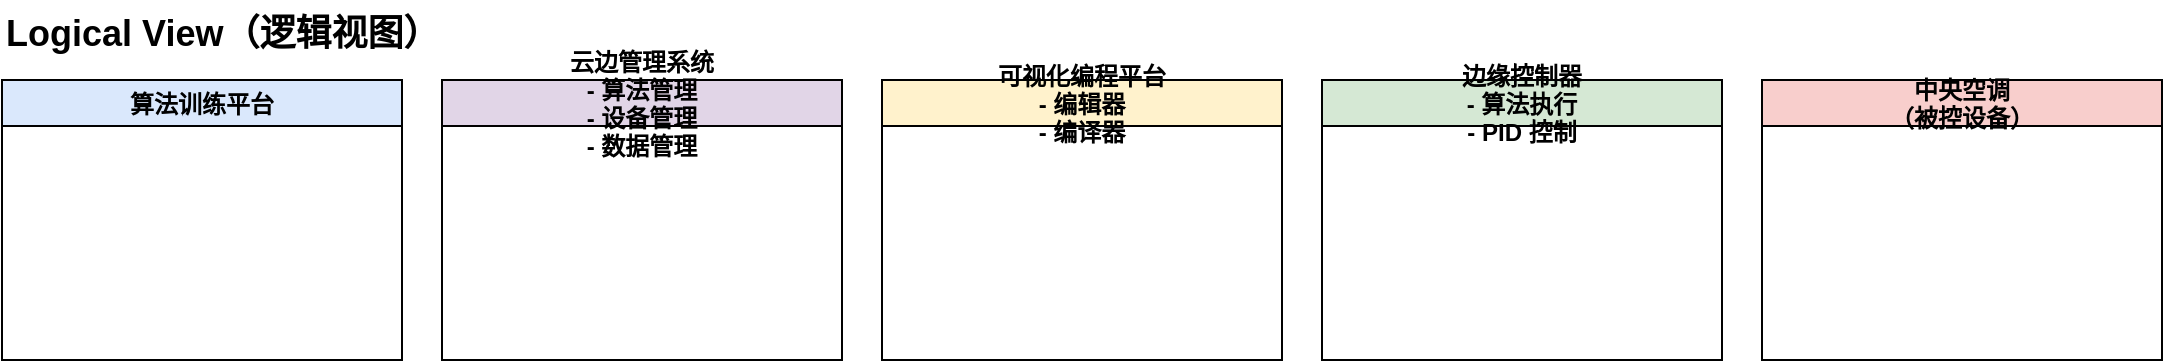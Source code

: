 <mxfile version="27.0.1">
  <diagram name="4+1 Architecture - Algorithm Control System" id="xXr_PGFwqbxWnIFbSs2_">
    <mxGraphModel dx="1418" dy="794" grid="1" gridSize="10" guides="1" tooltips="1" connect="1" arrows="1" fold="1" page="1" pageScale="1" pageWidth="827" pageHeight="1169" math="0" shadow="0">
      <root>
        <mxCell id="0" />
        <mxCell id="_tUC9OMfFhQJSuKilUQU-2" value="Logical View" style="layer" parent="0" />
        <mxCell id="_tUC9OMfFhQJSuKilUQU-3" value="Logical View（逻辑视图）" style="text;html=1;fontSize=18;fontStyle=1;" parent="_tUC9OMfFhQJSuKilUQU-2" vertex="1">
          <mxGeometry x="20" y="20" width="300" height="30" as="geometry" />
        </mxCell>
        <mxCell id="_tUC9OMfFhQJSuKilUQU-4" value="算法训练平台" style="swimlane;fillColor=#dae8fc;" parent="_tUC9OMfFhQJSuKilUQU-2" vertex="1">
          <mxGeometry x="20" y="60" width="200" height="140" as="geometry" />
        </mxCell>
        <mxCell id="_tUC9OMfFhQJSuKilUQU-5" value="云边管理系统&#xa;- 算法管理&#xa;- 设备管理&#xa;- 数据管理" style="swimlane;fillColor=#e1d5e7;" parent="_tUC9OMfFhQJSuKilUQU-2" vertex="1">
          <mxGeometry x="240" y="60" width="200" height="140" as="geometry" />
        </mxCell>
        <mxCell id="_tUC9OMfFhQJSuKilUQU-6" value="可视化编程平台&#xa;- 编辑器&#xa;- 编译器" style="swimlane;fillColor=#fff2cc;" parent="_tUC9OMfFhQJSuKilUQU-2" vertex="1">
          <mxGeometry x="460" y="60" width="200" height="140" as="geometry" />
        </mxCell>
        <mxCell id="_tUC9OMfFhQJSuKilUQU-7" value="边缘控制器&#xa;- 算法执行&#xa;- PID 控制" style="swimlane;fillColor=#d5e8d4;" parent="_tUC9OMfFhQJSuKilUQU-2" vertex="1">
          <mxGeometry x="680" y="60" width="200" height="140" as="geometry" />
        </mxCell>
        <mxCell id="_tUC9OMfFhQJSuKilUQU-8" value="中央空调&#xa;（被控设备）" style="swimlane;fillColor=#f8cecc;" parent="_tUC9OMfFhQJSuKilUQU-2" vertex="1">
          <mxGeometry x="900" y="60" width="200" height="140" as="geometry" />
        </mxCell>
        <mxCell id="_tUC9OMfFhQJSuKilUQU-9" value="Development View" style="layer" parent="0" visible="0" />
        <mxCell id="_tUC9OMfFhQJSuKilUQU-10" value="Development View（开发视图）" style="text;html=1;fontSize=18;fontStyle=1;" parent="_tUC9OMfFhQJSuKilUQU-9" vertex="1">
          <mxGeometry x="20" y="20" width="300" height="30" as="geometry" />
        </mxCell>
        <mxCell id="_tUC9OMfFhQJSuKilUQU-11" value="算法训练服务（TrainerService）" style="rounded=1;whiteSpace=wrap;html=1;fillColor=#dae8fc;" parent="_tUC9OMfFhQJSuKilUQU-9" vertex="1">
          <mxGeometry x="20" y="60" width="200" height="80" as="geometry" />
        </mxCell>
        <mxCell id="_tUC9OMfFhQJSuKilUQU-12" value="算法管理服务（AlgoManager）" style="rounded=1;whiteSpace=wrap;html=1;fillColor=#e1d5e7;" parent="_tUC9OMfFhQJSuKilUQU-9" vertex="1">
          <mxGeometry x="240" y="60" width="200" height="80" as="geometry" />
        </mxCell>
        <mxCell id="_tUC9OMfFhQJSuKilUQU-13" value="设备管理服务（DeviceManager）" style="rounded=1;whiteSpace=wrap;html=1;fillColor=#e1d5e7;" parent="_tUC9OMfFhQJSuKilUQU-9" vertex="1">
          <mxGeometry x="240" y="160" width="200" height="80" as="geometry" />
        </mxCell>
        <mxCell id="_tUC9OMfFhQJSuKilUQU-14" value="编程 IDE 服务（IDEEngine）" style="rounded=1;whiteSpace=wrap;html=1;fillColor=#fff2cc;" parent="_tUC9OMfFhQJSuKilUQU-9" vertex="1">
          <mxGeometry x="460" y="60" width="200" height="80" as="geometry" />
        </mxCell>
        <mxCell id="_tUC9OMfFhQJSuKilUQU-15" value="边缘执行服务（EdgeRuntime）" style="rounded=1;whiteSpace=wrap;html=1;fillColor=#d5e8d4;" parent="_tUC9OMfFhQJSuKilUQU-9" vertex="1">
          <mxGeometry x="680" y="60" width="200" height="80" as="geometry" />
        </mxCell>
        <mxCell id="_tUC9OMfFhQJSuKilUQU-16" value="PID 控制模块（PIDController）" style="rounded=1;whiteSpace=wrap;html=1;fillColor=#d5e8d4;" parent="_tUC9OMfFhQJSuKilUQU-9" vertex="1">
          <mxGeometry x="680" y="160" width="200" height="80" as="geometry" />
        </mxCell>
        <mxCell id="_tUC9OMfFhQJSuKilUQU-17" value="Process View" style="layer" parent="0" visible="0" />
        <mxCell id="_tUC9OMfFhQJSuKilUQU-18" value="Process View（流程视图）" style="text;html=1;fontSize=18;fontStyle=1;" parent="_tUC9OMfFhQJSuKilUQU-17" vertex="1">
          <mxGeometry x="20" y="20" width="300" height="30" as="geometry" />
        </mxCell>
        <mxCell id="_tUC9OMfFhQJSuKilUQU-19" value="模型训练完成" style="ellipse;whiteSpace=wrap;html=1;fillColor=#dae8fc;" parent="_tUC9OMfFhQJSuKilUQU-17" vertex="1">
          <mxGeometry x="20" y="80" width="140" height="60" as="geometry" />
        </mxCell>
        <mxCell id="_tUC9OMfFhQJSuKilUQU-20" value="上传算法包至管理系统" style="rounded=1;whiteSpace=wrap;html=1;" parent="_tUC9OMfFhQJSuKilUQU-17" vertex="1">
          <mxGeometry x="180" y="80" width="180" height="60" as="geometry" />
        </mxCell>
        <mxCell id="_tUC9OMfFhQJSuKilUQU-21" value="配置算法参数" style="rounded=1;whiteSpace=wrap;html=1;" parent="_tUC9OMfFhQJSuKilUQU-17" vertex="1">
          <mxGeometry x="380" y="80" width="140" height="60" as="geometry" />
        </mxCell>
        <mxCell id="_tUC9OMfFhQJSuKilUQU-22" value="下发算法包到边缘控制器" style="rounded=1;whiteSpace=wrap;html=1;" parent="_tUC9OMfFhQJSuKilUQU-17" vertex="1">
          <mxGeometry x="540" y="80" width="180" height="60" as="geometry" />
        </mxCell>
        <mxCell id="_tUC9OMfFhQJSuKilUQU-23" value="编程 IDE 编辑控制逻辑" style="rounded=1;whiteSpace=wrap;html=1;" parent="_tUC9OMfFhQJSuKilUQU-17" vertex="1">
          <mxGeometry x="740" y="80" width="180" height="60" as="geometry" />
        </mxCell>
        <mxCell id="_tUC9OMfFhQJSuKilUQU-24" value="控制器执行预测 + PID 控制" style="rounded=1;whiteSpace=wrap;html=1;" parent="_tUC9OMfFhQJSuKilUQU-17" vertex="1">
          <mxGeometry x="940" y="80" width="200" height="60" as="geometry" />
        </mxCell>
        <mxCell id="_tUC9OMfFhQJSuKilUQU-25" value="调节中央空调" style="ellipse;whiteSpace=wrap;html=1;fillColor=#f8cecc;" parent="_tUC9OMfFhQJSuKilUQU-17" vertex="1">
          <mxGeometry x="1160" y="80" width="120" height="60" as="geometry" />
        </mxCell>
        <mxCell id="_tUC9OMfFhQJSuKilUQU-26" style="edgeStyle=orthogonalEdgeStyle;endArrow=block;" parent="_tUC9OMfFhQJSuKilUQU-17" source="_tUC9OMfFhQJSuKilUQU-19" target="_tUC9OMfFhQJSuKilUQU-20" edge="1">
          <mxGeometry relative="1" as="geometry" />
        </mxCell>
        <mxCell id="_tUC9OMfFhQJSuKilUQU-27" style="edgeStyle=orthogonalEdgeStyle;endArrow=block;" parent="_tUC9OMfFhQJSuKilUQU-17" source="_tUC9OMfFhQJSuKilUQU-20" target="_tUC9OMfFhQJSuKilUQU-21" edge="1">
          <mxGeometry relative="1" as="geometry" />
        </mxCell>
        <mxCell id="_tUC9OMfFhQJSuKilUQU-28" style="edgeStyle=orthogonalEdgeStyle;endArrow=block;" parent="_tUC9OMfFhQJSuKilUQU-17" source="_tUC9OMfFhQJSuKilUQU-21" target="_tUC9OMfFhQJSuKilUQU-22" edge="1">
          <mxGeometry relative="1" as="geometry" />
        </mxCell>
        <mxCell id="_tUC9OMfFhQJSuKilUQU-29" style="edgeStyle=orthogonalEdgeStyle;endArrow=block;" parent="_tUC9OMfFhQJSuKilUQU-17" source="_tUC9OMfFhQJSuKilUQU-22" target="_tUC9OMfFhQJSuKilUQU-23" edge="1">
          <mxGeometry relative="1" as="geometry" />
        </mxCell>
        <mxCell id="_tUC9OMfFhQJSuKilUQU-30" style="edgeStyle=orthogonalEdgeStyle;endArrow=block;" parent="_tUC9OMfFhQJSuKilUQU-17" source="_tUC9OMfFhQJSuKilUQU-23" target="_tUC9OMfFhQJSuKilUQU-24" edge="1">
          <mxGeometry relative="1" as="geometry" />
        </mxCell>
        <mxCell id="_tUC9OMfFhQJSuKilUQU-31" style="edgeStyle=orthogonalEdgeStyle;endArrow=block;" parent="_tUC9OMfFhQJSuKilUQU-17" source="_tUC9OMfFhQJSuKilUQU-24" target="_tUC9OMfFhQJSuKilUQU-25" edge="1">
          <mxGeometry relative="1" as="geometry" />
        </mxCell>
        <mxCell id="_tUC9OMfFhQJSuKilUQU-32" value="Physical View" style="layer" parent="0" visible="0" />
        <mxCell id="_tUC9OMfFhQJSuKilUQU-33" value="Physical View（部署视图）" style="text;html=1;fontSize=18;fontStyle=1;" parent="_tUC9OMfFhQJSuKilUQU-32" vertex="1">
          <mxGeometry x="20" y="20" width="300" height="30" as="geometry" />
        </mxCell>
        <mxCell id="_tUC9OMfFhQJSuKilUQU-34" value="云平台" style="swimlane;fillColor=#e1d5e7;" parent="_tUC9OMfFhQJSuKilUQU-32" vertex="1">
          <mxGeometry x="20" y="60" width="250" height="180" as="geometry" />
        </mxCell>
        <mxCell id="_tUC9OMfFhQJSuKilUQU-35" value="边缘控制器" style="swimlane;fillColor=#d5e8d4;" parent="_tUC9OMfFhQJSuKilUQU-32" vertex="1">
          <mxGeometry x="300" y="60" width="200" height="180" as="geometry" />
        </mxCell>
        <mxCell id="_tUC9OMfFhQJSuKilUQU-36" value="被控设备\n中央空调" style="swimlane;fillColor=#f8cecc;" parent="_tUC9OMfFhQJSuKilUQU-32" vertex="1">
          <mxGeometry x="520" y="60" width="200" height="180" as="geometry" />
        </mxCell>
        <mxCell id="_tUC9OMfFhQJSuKilUQU-37" value="Scenario View" style="layer" parent="0" visible="0" />
        <mxCell id="_tUC9OMfFhQJSuKilUQU-38" value="Scenario View（使用场景）" style="text;html=1;fontSize=18;fontStyle=1;" parent="_tUC9OMfFhQJSuKilUQU-37" vertex="1">
          <mxGeometry x="20" y="20" width="300" height="30" as="geometry" />
        </mxCell>
        <mxCell id="_tUC9OMfFhQJSuKilUQU-39" value="算法平台" style="swimlane;horizontal=0;fillColor=#dae8fc;" parent="_tUC9OMfFhQJSuKilUQU-37" vertex="1">
          <mxGeometry x="20" y="60" width="200" height="300" as="geometry" />
        </mxCell>
        <mxCell id="_tUC9OMfFhQJSuKilUQU-40" value="云边平台" style="swimlane;horizontal=0;fillColor=#e1d5e7;" parent="_tUC9OMfFhQJSuKilUQU-37" vertex="1">
          <mxGeometry x="220" y="60" width="200" height="300" as="geometry" />
        </mxCell>
        <mxCell id="_tUC9OMfFhQJSuKilUQU-41" value="可视化编程" style="swimlane;horizontal=0;fillColor=#fff2cc;" parent="_tUC9OMfFhQJSuKilUQU-37" vertex="1">
          <mxGeometry x="420" y="60" width="200" height="300" as="geometry" />
        </mxCell>
        <mxCell id="_tUC9OMfFhQJSuKilUQU-42" value="边缘控制器" style="swimlane;horizontal=0;fillColor=#d5e8d4;" parent="_tUC9OMfFhQJSuKilUQU-37" vertex="1">
          <mxGeometry x="620" y="60" width="200" height="300" as="geometry" />
        </mxCell>
        <mxCell id="_tUC9OMfFhQJSuKilUQU-43" value="中央空调" style="swimlane;horizontal=0;fillColor=#f8cecc;" parent="_tUC9OMfFhQJSuKilUQU-37" vertex="1">
          <mxGeometry x="820" y="60" width="200" height="300" as="geometry" />
        </mxCell>
      </root>
    </mxGraphModel>
  </diagram>
</mxfile>
